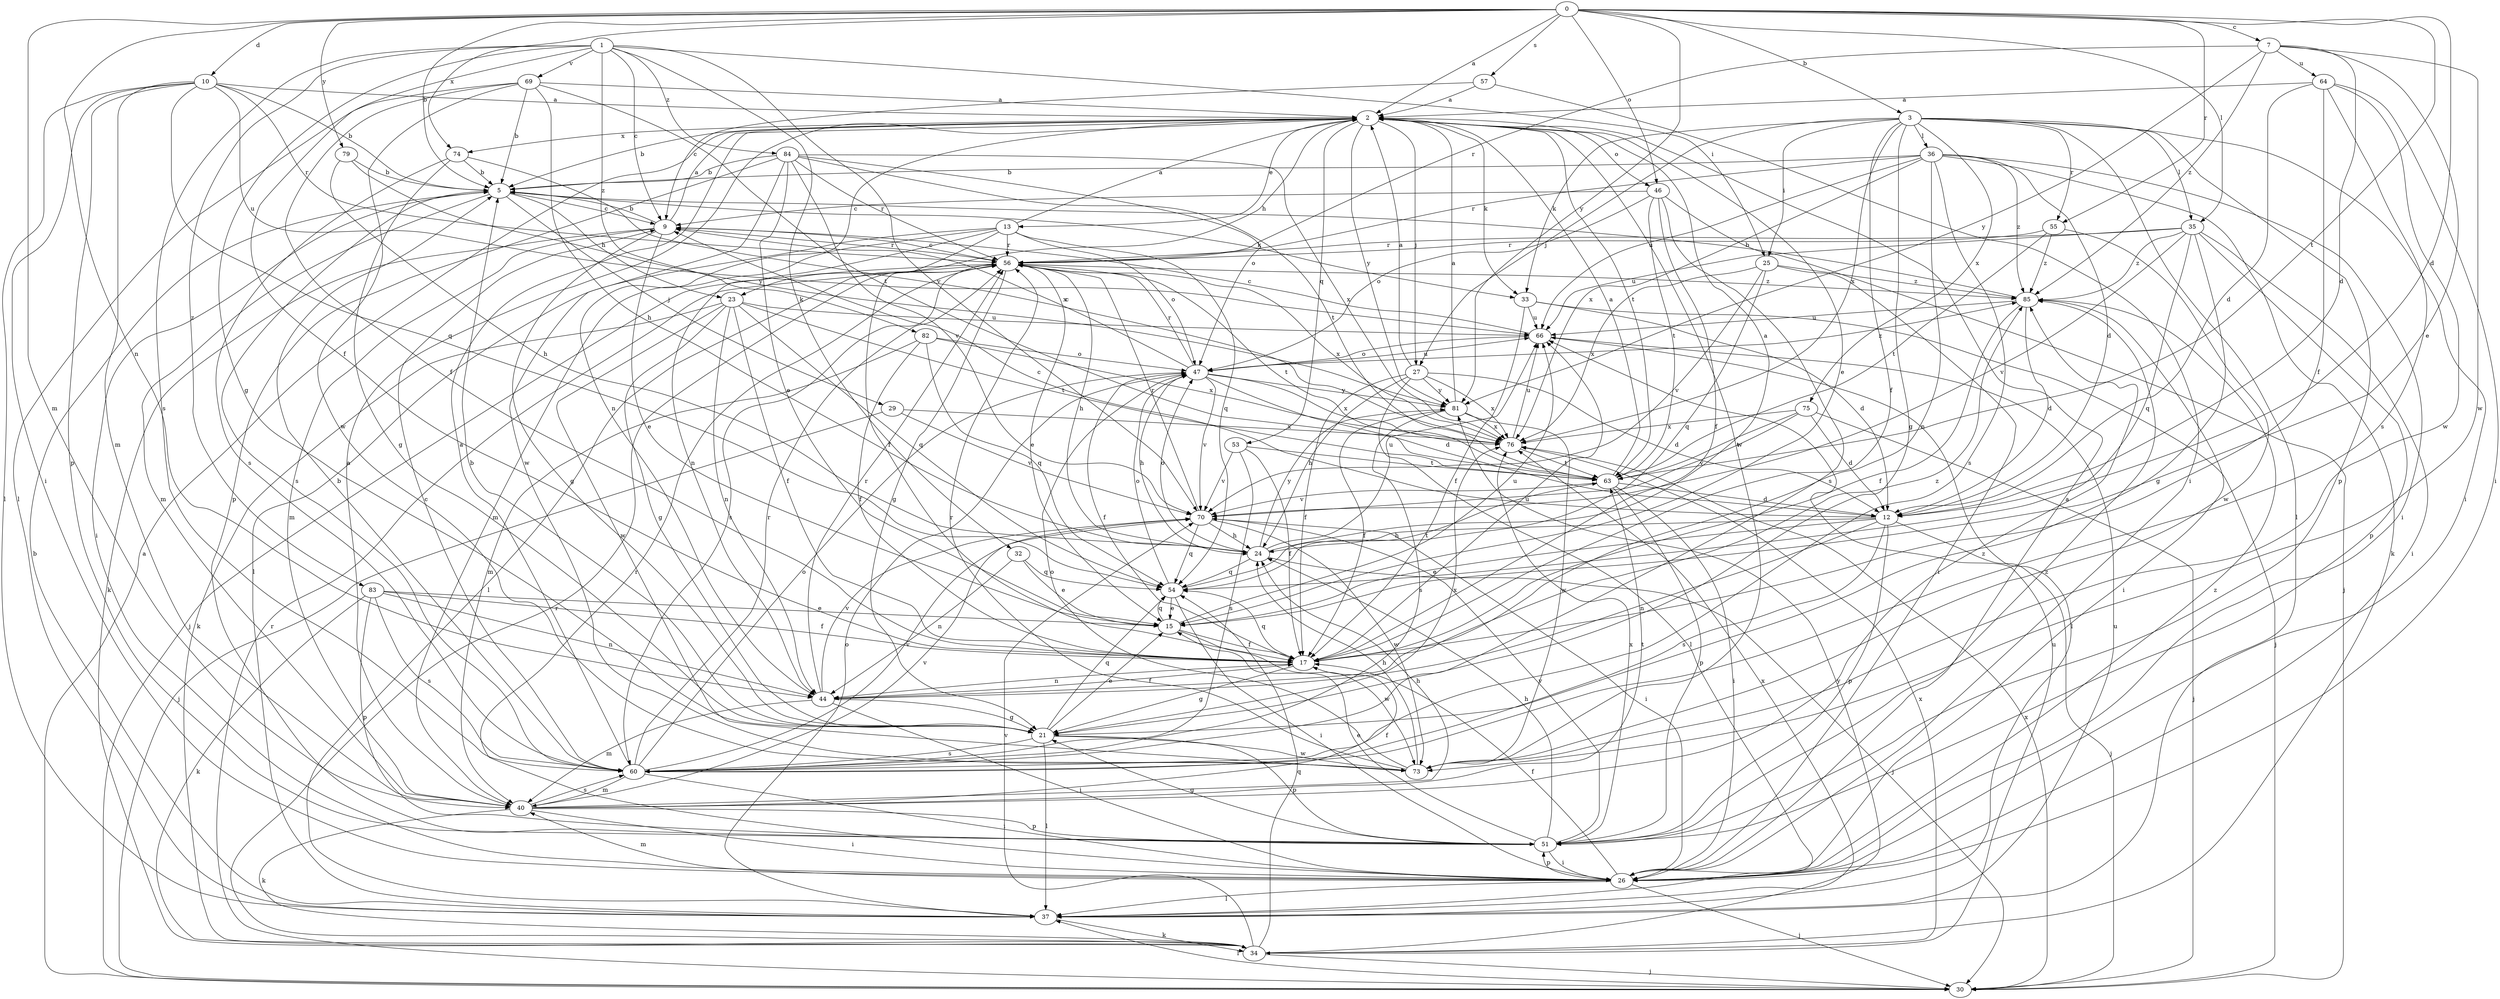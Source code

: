 strict digraph  {
0;
1;
2;
3;
5;
7;
9;
10;
12;
13;
15;
17;
21;
23;
24;
25;
26;
27;
29;
30;
32;
33;
34;
35;
36;
37;
40;
44;
46;
47;
51;
53;
54;
55;
56;
57;
60;
63;
64;
66;
69;
70;
73;
74;
75;
76;
79;
81;
82;
83;
84;
85;
0 -> 2  [label=a];
0 -> 3  [label=b];
0 -> 5  [label=b];
0 -> 7  [label=c];
0 -> 10  [label=d];
0 -> 12  [label=d];
0 -> 35  [label=l];
0 -> 40  [label=m];
0 -> 44  [label=n];
0 -> 46  [label=o];
0 -> 55  [label=r];
0 -> 57  [label=s];
0 -> 63  [label=t];
0 -> 74  [label=x];
0 -> 79  [label=y];
0 -> 81  [label=y];
1 -> 9  [label=c];
1 -> 17  [label=f];
1 -> 21  [label=g];
1 -> 25  [label=i];
1 -> 32  [label=k];
1 -> 60  [label=s];
1 -> 69  [label=v];
1 -> 70  [label=v];
1 -> 82  [label=z];
1 -> 83  [label=z];
1 -> 84  [label=z];
2 -> 5  [label=b];
2 -> 13  [label=e];
2 -> 15  [label=e];
2 -> 23  [label=h];
2 -> 27  [label=j];
2 -> 33  [label=k];
2 -> 44  [label=n];
2 -> 46  [label=o];
2 -> 53  [label=q];
2 -> 63  [label=t];
2 -> 73  [label=w];
2 -> 74  [label=x];
2 -> 81  [label=y];
3 -> 17  [label=f];
3 -> 21  [label=g];
3 -> 25  [label=i];
3 -> 26  [label=i];
3 -> 27  [label=j];
3 -> 33  [label=k];
3 -> 35  [label=l];
3 -> 36  [label=l];
3 -> 37  [label=l];
3 -> 51  [label=p];
3 -> 55  [label=r];
3 -> 75  [label=x];
3 -> 76  [label=x];
5 -> 9  [label=c];
5 -> 23  [label=h];
5 -> 26  [label=i];
5 -> 29  [label=j];
5 -> 33  [label=k];
5 -> 40  [label=m];
5 -> 60  [label=s];
7 -> 12  [label=d];
7 -> 15  [label=e];
7 -> 56  [label=r];
7 -> 64  [label=u];
7 -> 73  [label=w];
7 -> 81  [label=y];
7 -> 85  [label=z];
9 -> 2  [label=a];
9 -> 5  [label=b];
9 -> 15  [label=e];
9 -> 21  [label=g];
9 -> 34  [label=k];
9 -> 40  [label=m];
9 -> 56  [label=r];
10 -> 2  [label=a];
10 -> 5  [label=b];
10 -> 26  [label=i];
10 -> 37  [label=l];
10 -> 40  [label=m];
10 -> 51  [label=p];
10 -> 54  [label=q];
10 -> 56  [label=r];
10 -> 66  [label=u];
12 -> 9  [label=c];
12 -> 15  [label=e];
12 -> 24  [label=h];
12 -> 30  [label=j];
12 -> 44  [label=n];
12 -> 51  [label=p];
12 -> 60  [label=s];
13 -> 2  [label=a];
13 -> 17  [label=f];
13 -> 37  [label=l];
13 -> 40  [label=m];
13 -> 44  [label=n];
13 -> 47  [label=o];
13 -> 54  [label=q];
13 -> 56  [label=r];
15 -> 17  [label=f];
15 -> 54  [label=q];
15 -> 66  [label=u];
15 -> 73  [label=w];
17 -> 21  [label=g];
17 -> 44  [label=n];
17 -> 54  [label=q];
17 -> 66  [label=u];
17 -> 85  [label=z];
21 -> 5  [label=b];
21 -> 15  [label=e];
21 -> 37  [label=l];
21 -> 51  [label=p];
21 -> 54  [label=q];
21 -> 60  [label=s];
21 -> 73  [label=w];
21 -> 76  [label=x];
23 -> 17  [label=f];
23 -> 21  [label=g];
23 -> 34  [label=k];
23 -> 44  [label=n];
23 -> 54  [label=q];
23 -> 63  [label=t];
23 -> 66  [label=u];
23 -> 73  [label=w];
24 -> 2  [label=a];
24 -> 30  [label=j];
24 -> 47  [label=o];
24 -> 54  [label=q];
24 -> 66  [label=u];
24 -> 81  [label=y];
25 -> 26  [label=i];
25 -> 54  [label=q];
25 -> 70  [label=v];
25 -> 76  [label=x];
25 -> 85  [label=z];
26 -> 2  [label=a];
26 -> 17  [label=f];
26 -> 30  [label=j];
26 -> 37  [label=l];
26 -> 40  [label=m];
26 -> 51  [label=p];
26 -> 56  [label=r];
26 -> 85  [label=z];
27 -> 2  [label=a];
27 -> 12  [label=d];
27 -> 17  [label=f];
27 -> 24  [label=h];
27 -> 37  [label=l];
27 -> 76  [label=x];
27 -> 81  [label=y];
29 -> 30  [label=j];
29 -> 70  [label=v];
29 -> 76  [label=x];
30 -> 2  [label=a];
30 -> 37  [label=l];
30 -> 56  [label=r];
30 -> 76  [label=x];
32 -> 15  [label=e];
32 -> 44  [label=n];
32 -> 54  [label=q];
33 -> 12  [label=d];
33 -> 17  [label=f];
33 -> 30  [label=j];
33 -> 66  [label=u];
34 -> 30  [label=j];
34 -> 54  [label=q];
34 -> 56  [label=r];
34 -> 66  [label=u];
34 -> 70  [label=v];
34 -> 76  [label=x];
34 -> 81  [label=y];
35 -> 21  [label=g];
35 -> 26  [label=i];
35 -> 51  [label=p];
35 -> 54  [label=q];
35 -> 56  [label=r];
35 -> 66  [label=u];
35 -> 70  [label=v];
35 -> 85  [label=z];
36 -> 5  [label=b];
36 -> 12  [label=d];
36 -> 26  [label=i];
36 -> 34  [label=k];
36 -> 44  [label=n];
36 -> 56  [label=r];
36 -> 60  [label=s];
36 -> 66  [label=u];
36 -> 76  [label=x];
36 -> 85  [label=z];
37 -> 5  [label=b];
37 -> 34  [label=k];
37 -> 47  [label=o];
37 -> 66  [label=u];
37 -> 76  [label=x];
40 -> 2  [label=a];
40 -> 17  [label=f];
40 -> 24  [label=h];
40 -> 26  [label=i];
40 -> 34  [label=k];
40 -> 51  [label=p];
40 -> 60  [label=s];
40 -> 63  [label=t];
40 -> 70  [label=v];
40 -> 85  [label=z];
44 -> 17  [label=f];
44 -> 21  [label=g];
44 -> 26  [label=i];
44 -> 40  [label=m];
44 -> 56  [label=r];
44 -> 70  [label=v];
46 -> 9  [label=c];
46 -> 17  [label=f];
46 -> 30  [label=j];
46 -> 47  [label=o];
46 -> 60  [label=s];
46 -> 63  [label=t];
47 -> 9  [label=c];
47 -> 12  [label=d];
47 -> 17  [label=f];
47 -> 24  [label=h];
47 -> 56  [label=r];
47 -> 66  [label=u];
47 -> 70  [label=v];
47 -> 76  [label=x];
47 -> 81  [label=y];
47 -> 85  [label=z];
51 -> 15  [label=e];
51 -> 21  [label=g];
51 -> 24  [label=h];
51 -> 26  [label=i];
51 -> 70  [label=v];
51 -> 76  [label=x];
51 -> 85  [label=z];
53 -> 17  [label=f];
53 -> 60  [label=s];
53 -> 63  [label=t];
53 -> 70  [label=v];
54 -> 15  [label=e];
54 -> 26  [label=i];
54 -> 47  [label=o];
54 -> 63  [label=t];
55 -> 56  [label=r];
55 -> 63  [label=t];
55 -> 73  [label=w];
55 -> 85  [label=z];
56 -> 9  [label=c];
56 -> 15  [label=e];
56 -> 21  [label=g];
56 -> 24  [label=h];
56 -> 30  [label=j];
56 -> 37  [label=l];
56 -> 60  [label=s];
56 -> 63  [label=t];
56 -> 76  [label=x];
56 -> 85  [label=z];
57 -> 2  [label=a];
57 -> 9  [label=c];
57 -> 26  [label=i];
60 -> 2  [label=a];
60 -> 5  [label=b];
60 -> 9  [label=c];
60 -> 26  [label=i];
60 -> 40  [label=m];
60 -> 47  [label=o];
60 -> 56  [label=r];
60 -> 70  [label=v];
63 -> 2  [label=a];
63 -> 12  [label=d];
63 -> 26  [label=i];
63 -> 51  [label=p];
63 -> 70  [label=v];
64 -> 2  [label=a];
64 -> 12  [label=d];
64 -> 17  [label=f];
64 -> 26  [label=i];
64 -> 60  [label=s];
64 -> 73  [label=w];
66 -> 9  [label=c];
66 -> 37  [label=l];
66 -> 47  [label=o];
69 -> 2  [label=a];
69 -> 5  [label=b];
69 -> 17  [label=f];
69 -> 24  [label=h];
69 -> 37  [label=l];
69 -> 63  [label=t];
69 -> 73  [label=w];
70 -> 24  [label=h];
70 -> 26  [label=i];
70 -> 54  [label=q];
70 -> 56  [label=r];
70 -> 73  [label=w];
73 -> 24  [label=h];
73 -> 47  [label=o];
73 -> 56  [label=r];
74 -> 5  [label=b];
74 -> 21  [label=g];
74 -> 60  [label=s];
74 -> 76  [label=x];
75 -> 12  [label=d];
75 -> 30  [label=j];
75 -> 63  [label=t];
75 -> 70  [label=v];
75 -> 76  [label=x];
76 -> 63  [label=t];
76 -> 66  [label=u];
79 -> 5  [label=b];
79 -> 24  [label=h];
79 -> 81  [label=y];
81 -> 2  [label=a];
81 -> 17  [label=f];
81 -> 60  [label=s];
81 -> 73  [label=w];
81 -> 76  [label=x];
82 -> 17  [label=f];
82 -> 40  [label=m];
82 -> 47  [label=o];
82 -> 54  [label=q];
82 -> 76  [label=x];
83 -> 15  [label=e];
83 -> 17  [label=f];
83 -> 34  [label=k];
83 -> 44  [label=n];
83 -> 51  [label=p];
83 -> 60  [label=s];
84 -> 5  [label=b];
84 -> 15  [label=e];
84 -> 47  [label=o];
84 -> 51  [label=p];
84 -> 56  [label=r];
84 -> 63  [label=t];
84 -> 70  [label=v];
84 -> 73  [label=w];
84 -> 76  [label=x];
85 -> 5  [label=b];
85 -> 12  [label=d];
85 -> 17  [label=f];
85 -> 26  [label=i];
85 -> 66  [label=u];
}
